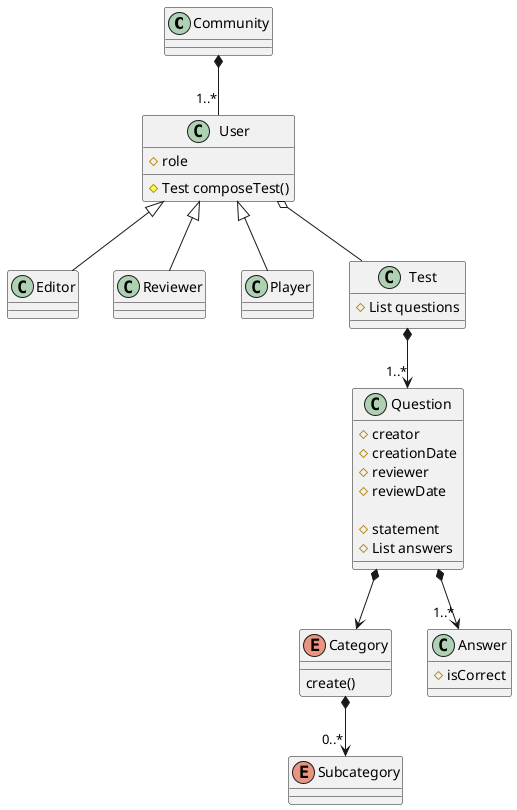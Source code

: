@startuml OpoTestDomain

class Community {}

class User {
    #role
    #Test composeTest()
}

class Editor {

}

class Reviewer {

}

class Player {

}

enum Category {
    create()
}

enum Subcategory {

}

class Test {
    #List questions
}

class Question {
    #creator
    #creationDate
    #reviewer
    #reviewDate

    #statement
    #List answers

}
class Answer {
    # isCorrect
}

Community *-- "1..*" User

User <|-- Editor
User <|--  Reviewer
User <|-- Player

User o-- Test

Test *--> "1..*" Question
Question *--> "1..*" Answer

Question *--> Category
Category *-->"0..*" Subcategory




